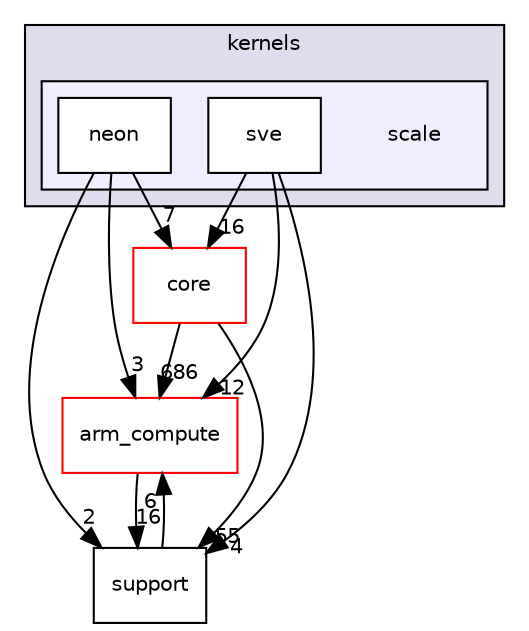 digraph "src/cpu/kernels/scale" {
  compound=true
  node [ fontsize="10", fontname="Helvetica"];
  edge [ labelfontsize="10", labelfontname="Helvetica"];
  subgraph clusterdir_1de7bcbbdec2bf3559cb3c688662d4f5 {
    graph [ bgcolor="#ddddee", pencolor="black", label="kernels" fontname="Helvetica", fontsize="10", URL="dir_1de7bcbbdec2bf3559cb3c688662d4f5.xhtml"]
  subgraph clusterdir_d124c31da0c35b9984b69db8d6578477 {
    graph [ bgcolor="#eeeeff", pencolor="black", label="" URL="dir_d124c31da0c35b9984b69db8d6578477.xhtml"];
    dir_d124c31da0c35b9984b69db8d6578477 [shape=plaintext label="scale"];
  dir_5e9e7712b7f30b8f985deeedb9292b59 [shape=box label="neon" fillcolor="white" style="filled" URL="dir_5e9e7712b7f30b8f985deeedb9292b59.xhtml"];
  dir_15dc5e363019af737c083bdcb2c72246 [shape=box label="sve" fillcolor="white" style="filled" URL="dir_15dc5e363019af737c083bdcb2c72246.xhtml"];
  }
  }
  dir_214608ef36d61442cb2b0c1c4e9a7def [shape=box label="arm_compute" fillcolor="white" style="filled" color="red" URL="dir_214608ef36d61442cb2b0c1c4e9a7def.xhtml"];
  dir_5815af820a9cc9481f1d0990a0d60286 [shape=box label="support" URL="dir_5815af820a9cc9481f1d0990a0d60286.xhtml"];
  dir_aebb8dcc11953d78e620bbef0b9e2183 [shape=box label="core" fillcolor="white" style="filled" color="red" URL="dir_aebb8dcc11953d78e620bbef0b9e2183.xhtml"];
  dir_214608ef36d61442cb2b0c1c4e9a7def->dir_5815af820a9cc9481f1d0990a0d60286 [headlabel="16", labeldistance=1.5 headhref="dir_000000_000031.xhtml"];
  dir_5e9e7712b7f30b8f985deeedb9292b59->dir_214608ef36d61442cb2b0c1c4e9a7def [headlabel="3", labeldistance=1.5 headhref="dir_000410_000000.xhtml"];
  dir_5e9e7712b7f30b8f985deeedb9292b59->dir_5815af820a9cc9481f1d0990a0d60286 [headlabel="2", labeldistance=1.5 headhref="dir_000410_000031.xhtml"];
  dir_5e9e7712b7f30b8f985deeedb9292b59->dir_aebb8dcc11953d78e620bbef0b9e2183 [headlabel="7", labeldistance=1.5 headhref="dir_000410_000017.xhtml"];
  dir_aebb8dcc11953d78e620bbef0b9e2183->dir_214608ef36d61442cb2b0c1c4e9a7def [headlabel="686", labeldistance=1.5 headhref="dir_000017_000000.xhtml"];
  dir_aebb8dcc11953d78e620bbef0b9e2183->dir_5815af820a9cc9481f1d0990a0d60286 [headlabel="55", labeldistance=1.5 headhref="dir_000017_000031.xhtml"];
  dir_5815af820a9cc9481f1d0990a0d60286->dir_214608ef36d61442cb2b0c1c4e9a7def [headlabel="6", labeldistance=1.5 headhref="dir_000031_000000.xhtml"];
  dir_15dc5e363019af737c083bdcb2c72246->dir_214608ef36d61442cb2b0c1c4e9a7def [headlabel="12", labeldistance=1.5 headhref="dir_000411_000000.xhtml"];
  dir_15dc5e363019af737c083bdcb2c72246->dir_5815af820a9cc9481f1d0990a0d60286 [headlabel="4", labeldistance=1.5 headhref="dir_000411_000031.xhtml"];
  dir_15dc5e363019af737c083bdcb2c72246->dir_aebb8dcc11953d78e620bbef0b9e2183 [headlabel="16", labeldistance=1.5 headhref="dir_000411_000017.xhtml"];
}
